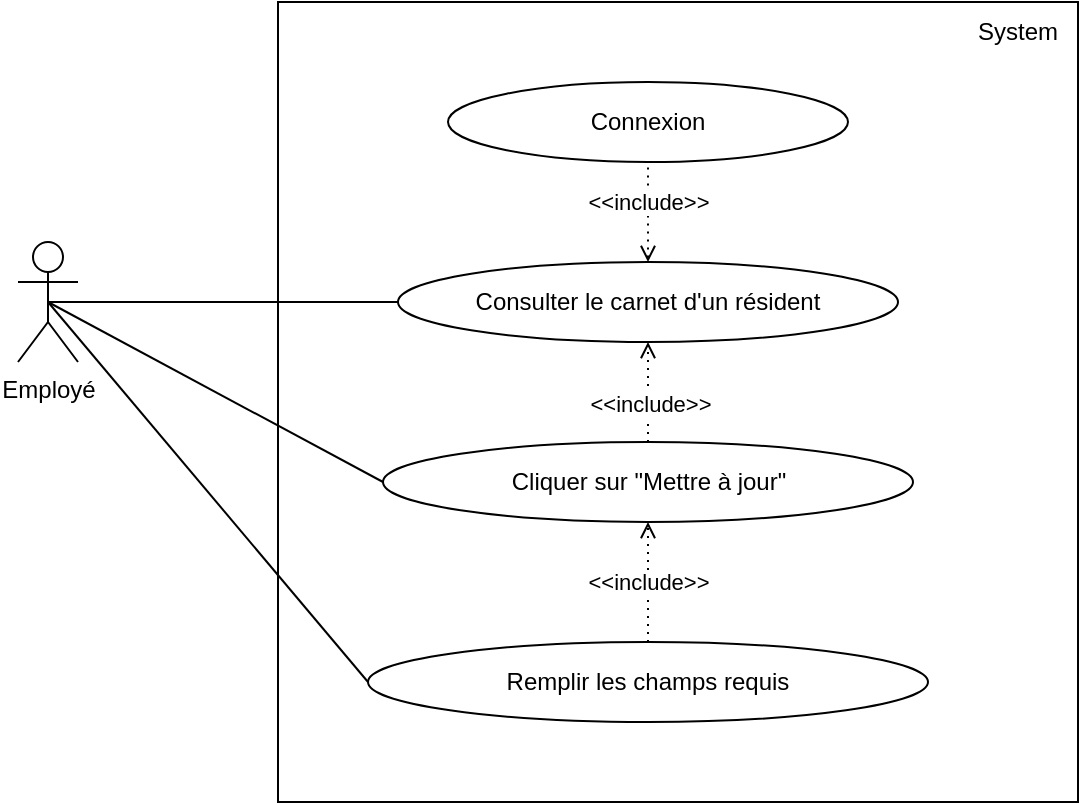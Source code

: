 <mxfile version="15.8.7" type="device"><diagram id="gwvwKlOTO_M1Z6o5Fl1-" name="Page-1"><mxGraphModel dx="677" dy="672" grid="1" gridSize="10" guides="1" tooltips="1" connect="1" arrows="1" fold="1" page="1" pageScale="1" pageWidth="1169" pageHeight="827" math="0" shadow="0"><root><mxCell id="0"/><mxCell id="1" parent="0"/><mxCell id="e-X4YPeIHjqMpiCK3OBh-1" value="" style="whiteSpace=wrap;html=1;aspect=fixed;" vertex="1" parent="1"><mxGeometry x="240" y="160" width="400" height="400" as="geometry"/></mxCell><mxCell id="e-X4YPeIHjqMpiCK3OBh-2" value="System" style="text;html=1;strokeColor=none;fillColor=none;align=center;verticalAlign=middle;whiteSpace=wrap;rounded=0;" vertex="1" parent="1"><mxGeometry x="580" y="160" width="60" height="30" as="geometry"/></mxCell><mxCell id="e-X4YPeIHjqMpiCK3OBh-3" value="Employé" style="shape=umlActor;verticalLabelPosition=bottom;verticalAlign=top;html=1;outlineConnect=0;" vertex="1" parent="1"><mxGeometry x="110" y="280" width="30" height="60" as="geometry"/></mxCell><mxCell id="e-X4YPeIHjqMpiCK3OBh-4" value="Connexion" style="ellipse;whiteSpace=wrap;html=1;" vertex="1" parent="1"><mxGeometry x="325" y="200" width="200" height="40" as="geometry"/></mxCell><mxCell id="e-X4YPeIHjqMpiCK3OBh-5" value="Consulter le carnet d'un résident" style="ellipse;whiteSpace=wrap;html=1;" vertex="1" parent="1"><mxGeometry x="300" y="290" width="250" height="40" as="geometry"/></mxCell><mxCell id="e-X4YPeIHjqMpiCK3OBh-6" value="" style="endArrow=none;dashed=1;html=1;dashPattern=1 3;strokeWidth=1;rounded=0;exitX=0.5;exitY=0;exitDx=0;exitDy=0;startArrow=open;startFill=0;" edge="1" parent="1" source="e-X4YPeIHjqMpiCK3OBh-5" target="e-X4YPeIHjqMpiCK3OBh-4"><mxGeometry width="50" height="50" relative="1" as="geometry"><mxPoint x="430" y="370" as="sourcePoint"/><mxPoint x="480" y="320" as="targetPoint"/></mxGeometry></mxCell><mxCell id="e-X4YPeIHjqMpiCK3OBh-11" value="&amp;lt;&amp;lt;include&amp;gt;&amp;gt;" style="edgeLabel;html=1;align=center;verticalAlign=middle;resizable=0;points=[];" vertex="1" connectable="0" parent="e-X4YPeIHjqMpiCK3OBh-6"><mxGeometry x="0.2" relative="1" as="geometry"><mxPoint as="offset"/></mxGeometry></mxCell><mxCell id="e-X4YPeIHjqMpiCK3OBh-7" value="Cliquer sur &quot;Mettre à jour&quot;" style="ellipse;whiteSpace=wrap;html=1;" vertex="1" parent="1"><mxGeometry x="292.5" y="380" width="265" height="40" as="geometry"/></mxCell><mxCell id="e-X4YPeIHjqMpiCK3OBh-8" value="" style="endArrow=open;dashed=1;html=1;dashPattern=1 3;strokeWidth=1;rounded=0;entryX=0.5;entryY=1;entryDx=0;entryDy=0;exitX=0.5;exitY=0;exitDx=0;exitDy=0;startArrow=none;startFill=0;endFill=0;" edge="1" parent="1" source="e-X4YPeIHjqMpiCK3OBh-7" target="e-X4YPeIHjqMpiCK3OBh-5"><mxGeometry width="50" height="50" relative="1" as="geometry"><mxPoint x="415" y="400" as="sourcePoint"/><mxPoint x="465" y="350" as="targetPoint"/></mxGeometry></mxCell><mxCell id="e-X4YPeIHjqMpiCK3OBh-12" value="&amp;lt;&amp;lt;include&amp;gt;&amp;gt;" style="edgeLabel;html=1;align=center;verticalAlign=middle;resizable=0;points=[];" vertex="1" connectable="0" parent="e-X4YPeIHjqMpiCK3OBh-8"><mxGeometry x="-0.24" y="-1" relative="1" as="geometry"><mxPoint as="offset"/></mxGeometry></mxCell><mxCell id="e-X4YPeIHjqMpiCK3OBh-9" value="" style="endArrow=none;html=1;rounded=0;strokeWidth=1;exitX=0.5;exitY=0.5;exitDx=0;exitDy=0;exitPerimeter=0;entryX=0;entryY=0.5;entryDx=0;entryDy=0;" edge="1" parent="1" source="e-X4YPeIHjqMpiCK3OBh-3" target="e-X4YPeIHjqMpiCK3OBh-5"><mxGeometry width="50" height="50" relative="1" as="geometry"><mxPoint x="380" y="370" as="sourcePoint"/><mxPoint x="430" y="320" as="targetPoint"/></mxGeometry></mxCell><mxCell id="e-X4YPeIHjqMpiCK3OBh-10" value="" style="endArrow=none;html=1;rounded=0;strokeWidth=1;exitX=0.5;exitY=0.5;exitDx=0;exitDy=0;exitPerimeter=0;entryX=0;entryY=0.5;entryDx=0;entryDy=0;" edge="1" parent="1" source="e-X4YPeIHjqMpiCK3OBh-3" target="e-X4YPeIHjqMpiCK3OBh-7"><mxGeometry width="50" height="50" relative="1" as="geometry"><mxPoint x="380" y="370" as="sourcePoint"/><mxPoint x="430" y="320" as="targetPoint"/></mxGeometry></mxCell><mxCell id="e-X4YPeIHjqMpiCK3OBh-13" value="Remplir les champs requis" style="ellipse;whiteSpace=wrap;html=1;" vertex="1" parent="1"><mxGeometry x="285" y="480" width="280" height="40" as="geometry"/></mxCell><mxCell id="e-X4YPeIHjqMpiCK3OBh-14" value="" style="endArrow=open;dashed=1;html=1;dashPattern=1 3;strokeWidth=1;rounded=0;exitX=0.5;exitY=0;exitDx=0;exitDy=0;entryX=0.5;entryY=1;entryDx=0;entryDy=0;startArrow=none;startFill=0;endFill=0;" edge="1" parent="1" source="e-X4YPeIHjqMpiCK3OBh-13" target="e-X4YPeIHjqMpiCK3OBh-7"><mxGeometry width="50" height="50" relative="1" as="geometry"><mxPoint x="380" y="370" as="sourcePoint"/><mxPoint x="430" y="320" as="targetPoint"/></mxGeometry></mxCell><mxCell id="e-X4YPeIHjqMpiCK3OBh-15" value="&amp;lt;&amp;lt;include&amp;gt;&amp;gt;" style="edgeLabel;html=1;align=center;verticalAlign=middle;resizable=0;points=[];" vertex="1" connectable="0" parent="e-X4YPeIHjqMpiCK3OBh-14"><mxGeometry relative="1" as="geometry"><mxPoint as="offset"/></mxGeometry></mxCell><mxCell id="e-X4YPeIHjqMpiCK3OBh-16" value="" style="endArrow=none;html=1;rounded=0;strokeWidth=1;exitX=0.5;exitY=0.5;exitDx=0;exitDy=0;exitPerimeter=0;entryX=0;entryY=0.5;entryDx=0;entryDy=0;" edge="1" parent="1" source="e-X4YPeIHjqMpiCK3OBh-3" target="e-X4YPeIHjqMpiCK3OBh-13"><mxGeometry width="50" height="50" relative="1" as="geometry"><mxPoint x="380" y="370" as="sourcePoint"/><mxPoint x="430" y="320" as="targetPoint"/></mxGeometry></mxCell></root></mxGraphModel></diagram></mxfile>